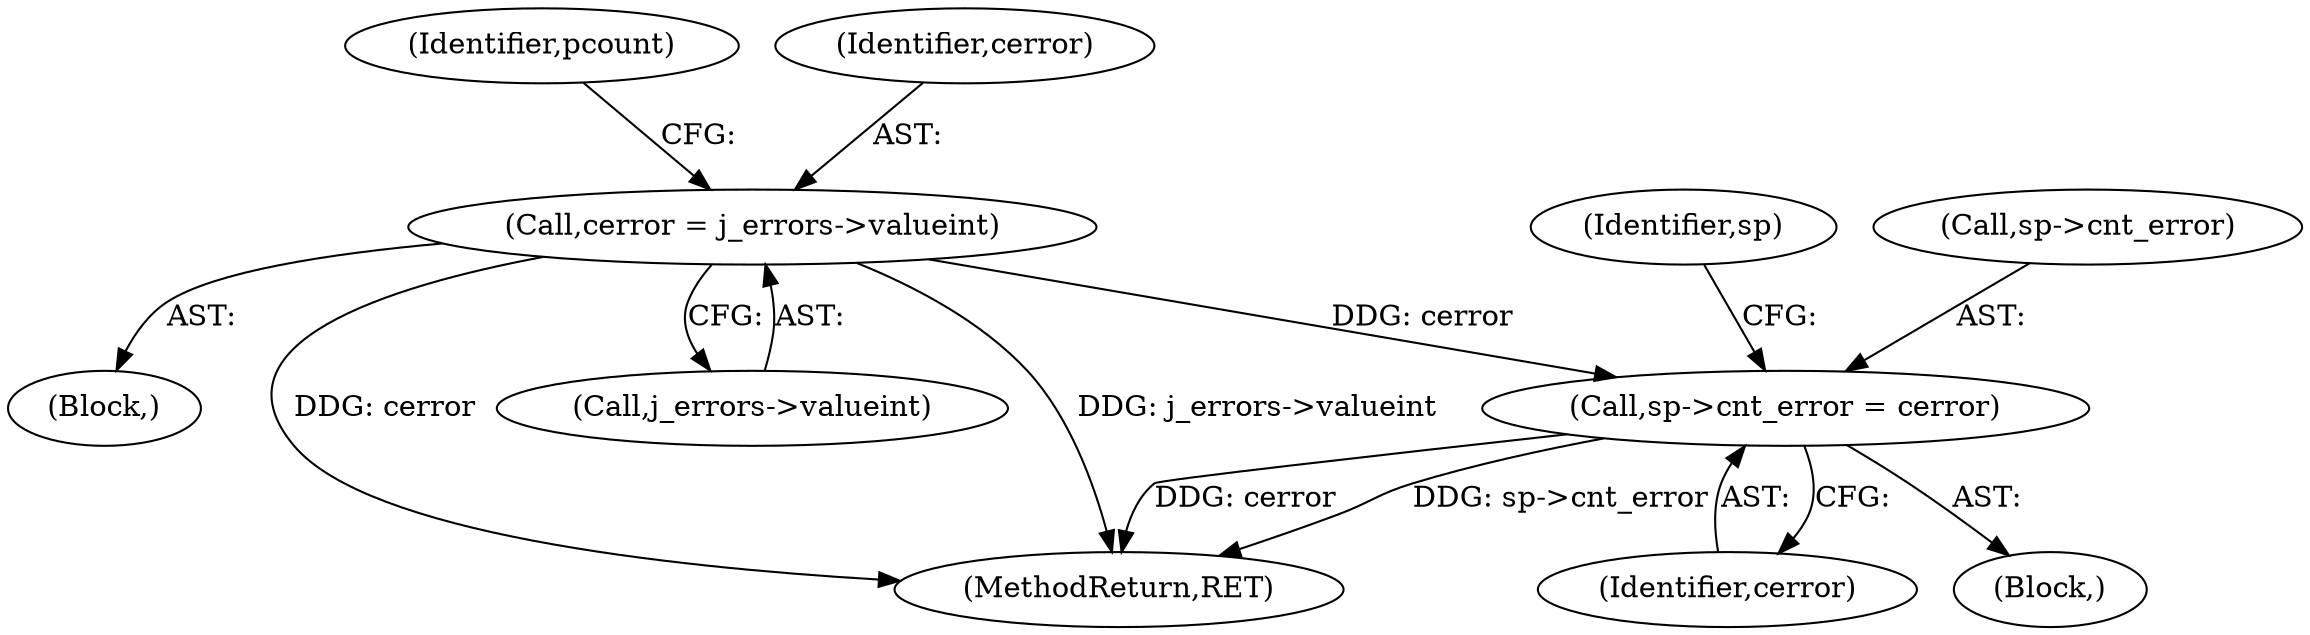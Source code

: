 digraph "0_iperf_91f2fa59e8ed80dfbf400add0164ee0e508e412a_48@pointer" {
"1000428" [label="(Call,sp->cnt_error = cerror)"];
"1000387" [label="(Call,cerror = j_errors->valueint)"];
"1000393" [label="(Identifier,pcount)"];
"1000387" [label="(Call,cerror = j_errors->valueint)"];
"1000510" [label="(MethodReturn,RET)"];
"1000435" [label="(Identifier,sp)"];
"1000388" [label="(Identifier,cerror)"];
"1000429" [label="(Call,sp->cnt_error)"];
"1000432" [label="(Identifier,cerror)"];
"1000389" [label="(Call,j_errors->valueint)"];
"1000428" [label="(Call,sp->cnt_error = cerror)"];
"1000422" [label="(Block,)"];
"1000366" [label="(Block,)"];
"1000428" -> "1000422"  [label="AST: "];
"1000428" -> "1000432"  [label="CFG: "];
"1000429" -> "1000428"  [label="AST: "];
"1000432" -> "1000428"  [label="AST: "];
"1000435" -> "1000428"  [label="CFG: "];
"1000428" -> "1000510"  [label="DDG: cerror"];
"1000428" -> "1000510"  [label="DDG: sp->cnt_error"];
"1000387" -> "1000428"  [label="DDG: cerror"];
"1000387" -> "1000366"  [label="AST: "];
"1000387" -> "1000389"  [label="CFG: "];
"1000388" -> "1000387"  [label="AST: "];
"1000389" -> "1000387"  [label="AST: "];
"1000393" -> "1000387"  [label="CFG: "];
"1000387" -> "1000510"  [label="DDG: j_errors->valueint"];
"1000387" -> "1000510"  [label="DDG: cerror"];
}
